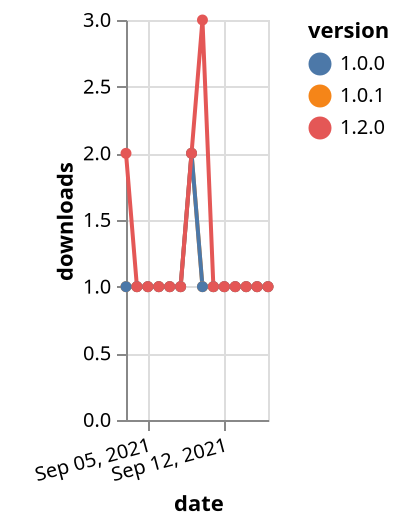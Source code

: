 {"$schema": "https://vega.github.io/schema/vega-lite/v5.json", "description": "A simple bar chart with embedded data.", "data": {"values": [{"date": "2021-09-03", "total": 130, "delta": 1, "version": "1.0.1"}, {"date": "2021-09-04", "total": 131, "delta": 1, "version": "1.0.1"}, {"date": "2021-09-05", "total": 132, "delta": 1, "version": "1.0.1"}, {"date": "2021-09-06", "total": 133, "delta": 1, "version": "1.0.1"}, {"date": "2021-09-07", "total": 134, "delta": 1, "version": "1.0.1"}, {"date": "2021-09-08", "total": 135, "delta": 1, "version": "1.0.1"}, {"date": "2021-09-09", "total": 137, "delta": 2, "version": "1.0.1"}, {"date": "2021-09-10", "total": 138, "delta": 1, "version": "1.0.1"}, {"date": "2021-09-11", "total": 139, "delta": 1, "version": "1.0.1"}, {"date": "2021-09-12", "total": 140, "delta": 1, "version": "1.0.1"}, {"date": "2021-09-13", "total": 141, "delta": 1, "version": "1.0.1"}, {"date": "2021-09-14", "total": 142, "delta": 1, "version": "1.0.1"}, {"date": "2021-09-15", "total": 143, "delta": 1, "version": "1.0.1"}, {"date": "2021-09-16", "total": 144, "delta": 1, "version": "1.0.1"}, {"date": "2021-09-03", "total": 143, "delta": 1, "version": "1.0.0"}, {"date": "2021-09-04", "total": 144, "delta": 1, "version": "1.0.0"}, {"date": "2021-09-05", "total": 145, "delta": 1, "version": "1.0.0"}, {"date": "2021-09-06", "total": 146, "delta": 1, "version": "1.0.0"}, {"date": "2021-09-07", "total": 147, "delta": 1, "version": "1.0.0"}, {"date": "2021-09-08", "total": 148, "delta": 1, "version": "1.0.0"}, {"date": "2021-09-09", "total": 150, "delta": 2, "version": "1.0.0"}, {"date": "2021-09-10", "total": 151, "delta": 1, "version": "1.0.0"}, {"date": "2021-09-11", "total": 152, "delta": 1, "version": "1.0.0"}, {"date": "2021-09-12", "total": 153, "delta": 1, "version": "1.0.0"}, {"date": "2021-09-13", "total": 154, "delta": 1, "version": "1.0.0"}, {"date": "2021-09-14", "total": 155, "delta": 1, "version": "1.0.0"}, {"date": "2021-09-15", "total": 156, "delta": 1, "version": "1.0.0"}, {"date": "2021-09-16", "total": 157, "delta": 1, "version": "1.0.0"}, {"date": "2021-09-03", "total": 126, "delta": 2, "version": "1.2.0"}, {"date": "2021-09-04", "total": 127, "delta": 1, "version": "1.2.0"}, {"date": "2021-09-05", "total": 128, "delta": 1, "version": "1.2.0"}, {"date": "2021-09-06", "total": 129, "delta": 1, "version": "1.2.0"}, {"date": "2021-09-07", "total": 130, "delta": 1, "version": "1.2.0"}, {"date": "2021-09-08", "total": 131, "delta": 1, "version": "1.2.0"}, {"date": "2021-09-09", "total": 133, "delta": 2, "version": "1.2.0"}, {"date": "2021-09-10", "total": 136, "delta": 3, "version": "1.2.0"}, {"date": "2021-09-11", "total": 137, "delta": 1, "version": "1.2.0"}, {"date": "2021-09-12", "total": 138, "delta": 1, "version": "1.2.0"}, {"date": "2021-09-13", "total": 139, "delta": 1, "version": "1.2.0"}, {"date": "2021-09-14", "total": 140, "delta": 1, "version": "1.2.0"}, {"date": "2021-09-15", "total": 141, "delta": 1, "version": "1.2.0"}, {"date": "2021-09-16", "total": 142, "delta": 1, "version": "1.2.0"}]}, "width": "container", "mark": {"type": "line", "point": {"filled": true}}, "encoding": {"x": {"field": "date", "type": "temporal", "timeUnit": "yearmonthdate", "title": "date", "axis": {"labelAngle": -15}}, "y": {"field": "delta", "type": "quantitative", "title": "downloads"}, "color": {"field": "version", "type": "nominal"}, "tooltip": {"field": "delta"}}}
